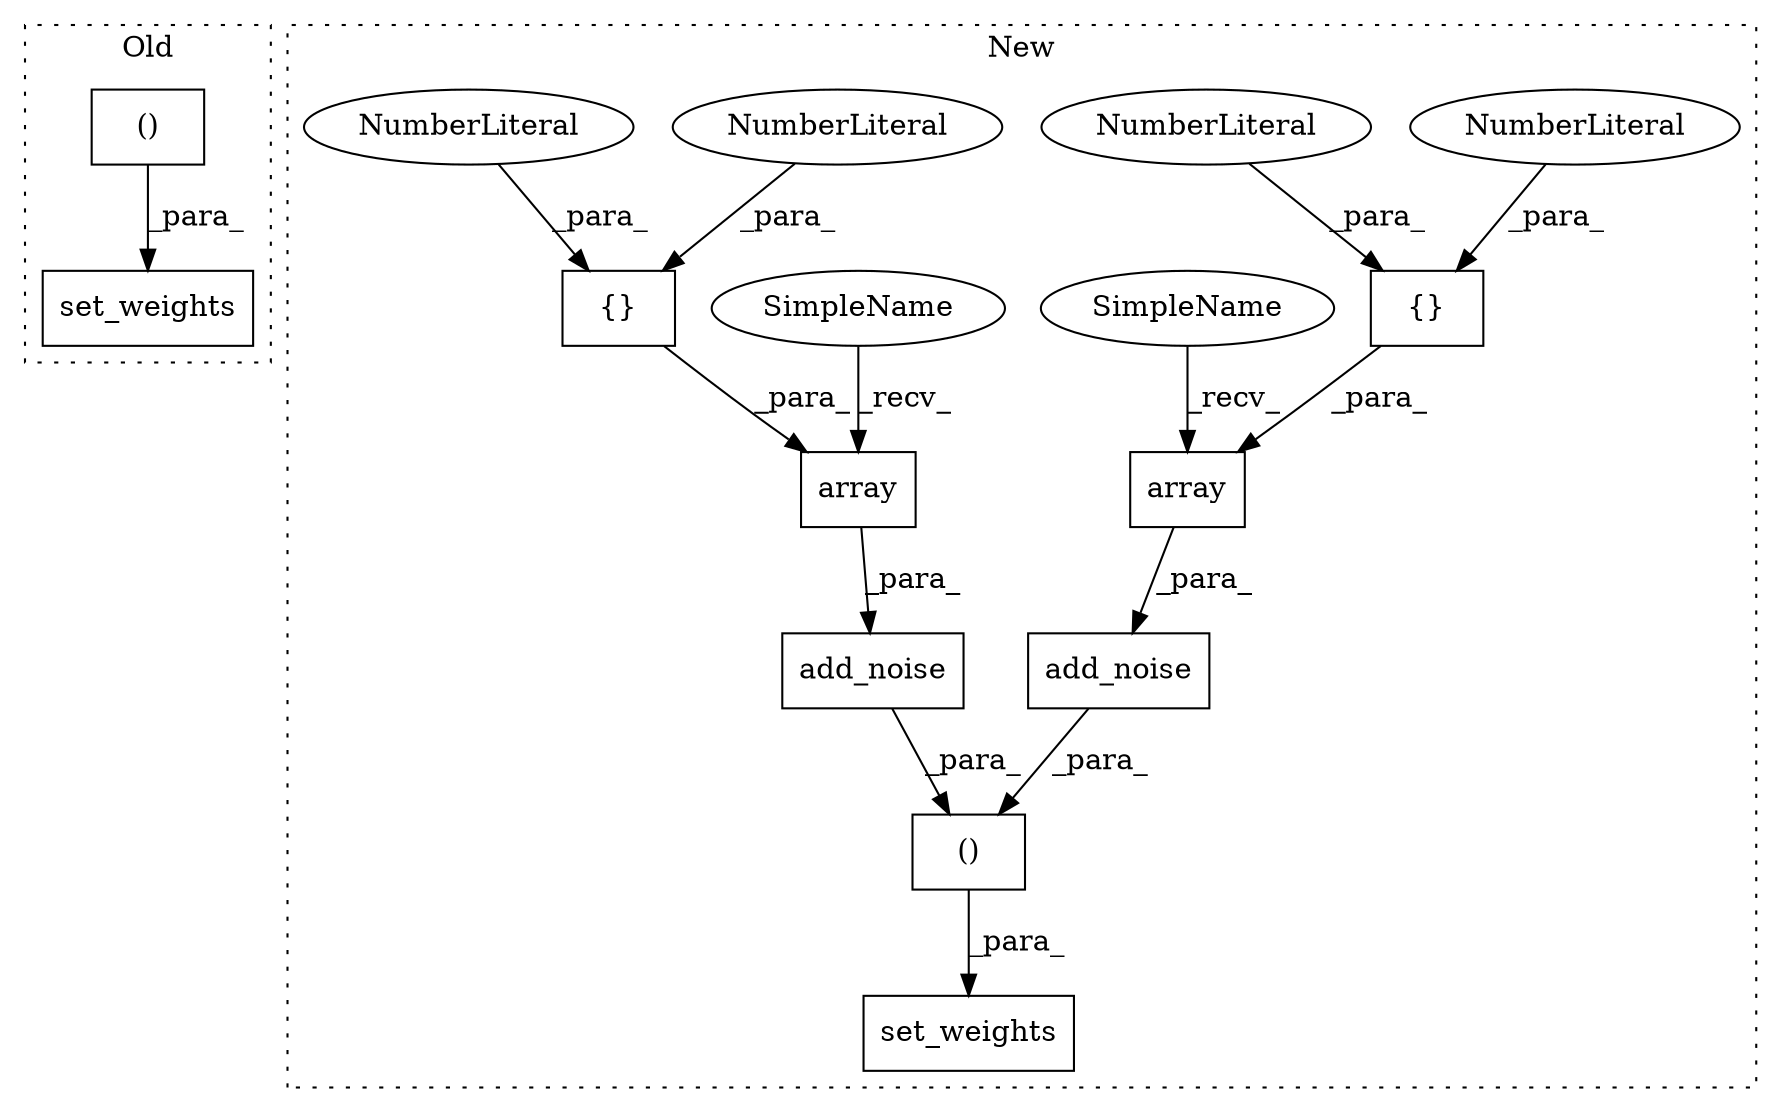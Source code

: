 digraph G {
subgraph cluster0 {
1 [label="()" a="106" s="1480" l="23" shape="box"];
5 [label="set_weights" a="32" s="1463,1503" l="17,2" shape="box"];
label = "Old";
style="dotted";
}
subgraph cluster1 {
2 [label="add_noise" a="32" s="1564,1608" l="10,1" shape="box"];
3 [label="()" a="106" s="1564" l="101" shape="box"];
4 [label="add_noise" a="32" s="1622,1664" l="10,1" shape="box"];
6 [label="set_weights" a="32" s="1547,1665" l="17,2" shape="box"];
7 [label="{}" a="4" s="1658,1662" l="1,1" shape="box"];
8 [label="NumberLiteral" a="34" s="1661" l="1" shape="ellipse"];
9 [label="{}" a="4" s="1602,1606" l="1,1" shape="box"];
10 [label="NumberLiteral" a="34" s="1603" l="1" shape="ellipse"];
11 [label="NumberLiteral" a="34" s="1659" l="1" shape="ellipse"];
12 [label="NumberLiteral" a="34" s="1605" l="1" shape="ellipse"];
13 [label="array" a="32" s="1643,1663" l="6,1" shape="box"];
14 [label="array" a="32" s="1587,1607" l="6,1" shape="box"];
15 [label="SimpleName" a="42" s="1637" l="5" shape="ellipse"];
16 [label="SimpleName" a="42" s="1581" l="5" shape="ellipse"];
label = "New";
style="dotted";
}
1 -> 5 [label="_para_"];
2 -> 3 [label="_para_"];
3 -> 6 [label="_para_"];
4 -> 3 [label="_para_"];
7 -> 13 [label="_para_"];
8 -> 7 [label="_para_"];
9 -> 14 [label="_para_"];
10 -> 9 [label="_para_"];
11 -> 7 [label="_para_"];
12 -> 9 [label="_para_"];
13 -> 4 [label="_para_"];
14 -> 2 [label="_para_"];
15 -> 13 [label="_recv_"];
16 -> 14 [label="_recv_"];
}